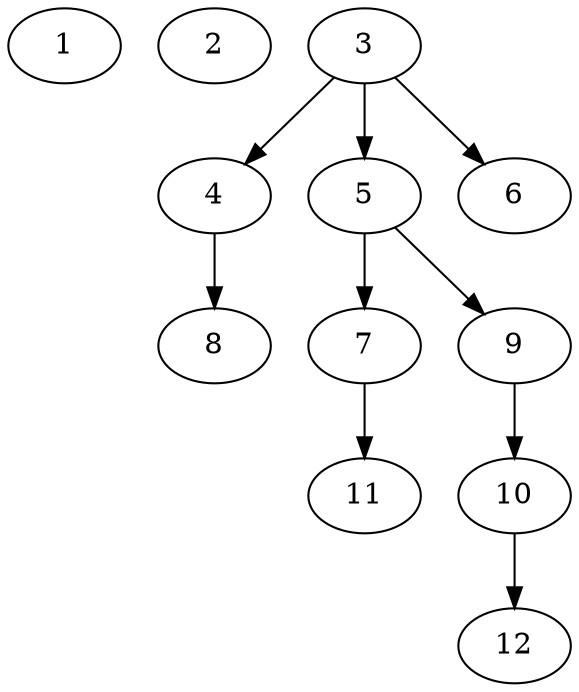 // DAG (tier=1-easy, mode=compute, n=12, ccr=0.296, fat=0.489, density=0.335, regular=0.736, jump=0.041, mindata=262144, maxdata=2097152)
// DAG automatically generated by daggen at Sun Aug 24 16:33:32 2025
// /home/ermia/Project/Environments/daggen/bin/daggen --dot --ccr 0.296 --fat 0.489 --regular 0.736 --density 0.335 --jump 0.041 --mindata 262144 --maxdata 2097152 -n 12 
digraph G {
  1 [size="1746311987198951424", alpha="0.13", expect_size="873155993599475712"]
  2 [size="2589322847667093504", alpha="0.14", expect_size="1294661423833546752"]
  3 [size="1884377744370527", alpha="0.16", expect_size="942188872185263"]
  3 -> 4 [size ="1486805270528"]
  3 -> 5 [size ="1486805270528"]
  3 -> 6 [size ="1486805270528"]
  4 [size="544807943115882", alpha="0.06", expect_size="272403971557941"]
  4 -> 8 [size ="26968108040192"]
  5 [size="1528823808000000000", alpha="0.04", expect_size="764411904000000000"]
  5 -> 7 [size ="10616832000000"]
  5 -> 9 [size ="10616832000000"]
  6 [size="25844301171309", alpha="0.14", expect_size="12922150585654"]
  7 [size="11488540048286216", alpha="0.17", expect_size="5744270024143108"]
  7 -> 11 [size ="5862764576768"]
  8 [size="4173517385174686", alpha="0.19", expect_size="2086758692587343"]
  9 [size="733786045328536", alpha="0.02", expect_size="366893022664268"]
  9 -> 10 [size ="11502803222528"]
  10 [size="2952665677770522624", alpha="0.15", expect_size="1476332838885261312"]
  10 -> 12 [size ="16465168171008"]
  11 [size="352733852860416000", alpha="0.02", expect_size="176366926430208000"]
  12 [size="10734027774680344", alpha="0.15", expect_size="5367013887340172"]
}